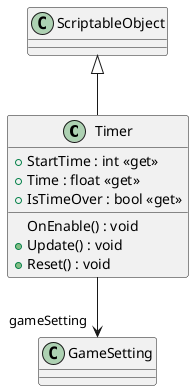 @startuml
class Timer {
    + StartTime : int <<get>>
    + Time : float <<get>>
    + IsTimeOver : bool <<get>>
    OnEnable() : void
    + Update() : void
    + Reset() : void
}
ScriptableObject <|-- Timer
Timer --> "gameSetting" GameSetting
@enduml
